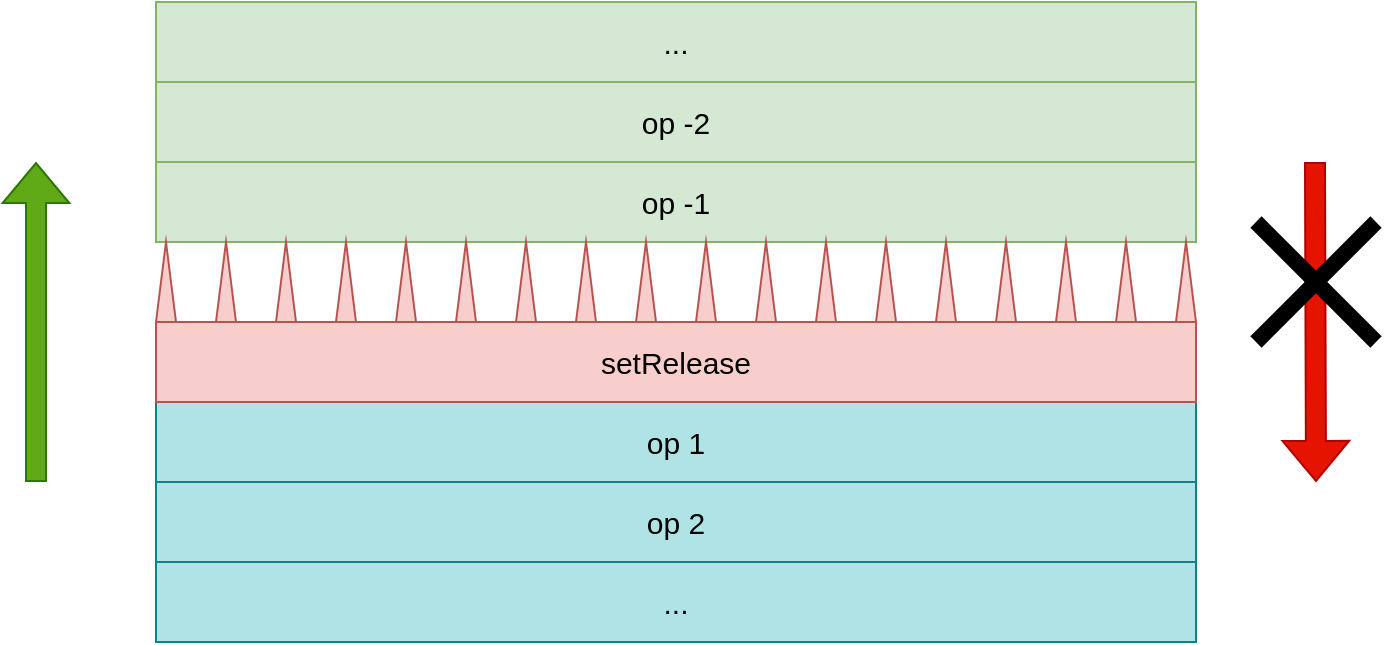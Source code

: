 <mxfile version="27.0.5">
  <diagram name="Page-1" id="RbxCdI34Sj1kPQ7Frh3S">
    <mxGraphModel dx="946" dy="584" grid="1" gridSize="10" guides="1" tooltips="1" connect="1" arrows="1" fold="1" page="1" pageScale="1" pageWidth="850" pageHeight="1100" math="0" shadow="0">
      <root>
        <mxCell id="0" />
        <mxCell id="1" parent="0" />
        <mxCell id="ugGrOQstR5L4s_zac0gk-50" value="op -1" style="rounded=0;whiteSpace=wrap;html=1;fillColor=#d5e8d4;strokeColor=#82b366;fontSize=15;" parent="1" vertex="1">
          <mxGeometry x="180" y="200" width="520" height="40" as="geometry" />
        </mxCell>
        <mxCell id="ugGrOQstR5L4s_zac0gk-53" value="op 1" style="rounded=0;whiteSpace=wrap;html=1;fillColor=#b0e3e6;strokeColor=#0e8088;fontSize=15;" parent="1" vertex="1">
          <mxGeometry x="180" y="320" width="520" height="40" as="geometry" />
        </mxCell>
        <mxCell id="ugGrOQstR5L4s_zac0gk-54" value="op 2" style="rounded=0;whiteSpace=wrap;html=1;fillColor=#b0e3e6;strokeColor=#0e8088;fontSize=15;" parent="1" vertex="1">
          <mxGeometry x="180" y="360" width="520" height="40" as="geometry" />
        </mxCell>
        <mxCell id="ugGrOQstR5L4s_zac0gk-55" value="op -2" style="rounded=0;whiteSpace=wrap;html=1;fillColor=#d5e8d4;strokeColor=#82b366;fontSize=15;" parent="1" vertex="1">
          <mxGeometry x="180" y="160" width="520" height="40" as="geometry" />
        </mxCell>
        <mxCell id="ugGrOQstR5L4s_zac0gk-1" value="setRelease" style="rounded=0;whiteSpace=wrap;html=1;fillColor=#f8cecc;strokeColor=#b85450;fontSize=15;" parent="1" vertex="1">
          <mxGeometry x="180" y="280" width="520" height="40" as="geometry" />
        </mxCell>
        <mxCell id="cBVyUDvvDOi_Fv5vH1XP-2" value="..." style="rounded=0;whiteSpace=wrap;html=1;fillColor=#d5e8d4;strokeColor=#82b366;fontSize=15;" parent="1" vertex="1">
          <mxGeometry x="180" y="120" width="520" height="40" as="geometry" />
        </mxCell>
        <mxCell id="cBVyUDvvDOi_Fv5vH1XP-3" value="..." style="rounded=0;whiteSpace=wrap;html=1;fillColor=#b0e3e6;strokeColor=#0e8088;fontSize=15;" parent="1" vertex="1">
          <mxGeometry x="180" y="400" width="520" height="40" as="geometry" />
        </mxCell>
        <mxCell id="cBVyUDvvDOi_Fv5vH1XP-26" value="" style="shape=flexArrow;endArrow=classic;html=1;rounded=0;endWidth=22.381;endSize=6.348;fillColor=#60a917;strokeColor=#2D7600;" parent="1" edge="1">
          <mxGeometry width="50" height="50" relative="1" as="geometry">
            <mxPoint x="120" y="360" as="sourcePoint" />
            <mxPoint x="120" y="200" as="targetPoint" />
          </mxGeometry>
        </mxCell>
        <mxCell id="cBVyUDvvDOi_Fv5vH1XP-27" value="" style="shape=flexArrow;endArrow=classic;html=1;rounded=0;endWidth=22.381;endSize=6.348;fillColor=#e51400;strokeColor=#B20000;" parent="1" edge="1">
          <mxGeometry width="50" height="50" relative="1" as="geometry">
            <mxPoint x="759.5" y="200" as="sourcePoint" />
            <mxPoint x="760" y="360" as="targetPoint" />
          </mxGeometry>
        </mxCell>
        <mxCell id="cBVyUDvvDOi_Fv5vH1XP-28" value="" style="shape=umlDestroy;whiteSpace=wrap;html=1;strokeWidth=8;targetShapes=umlLifeline;" parent="1" vertex="1">
          <mxGeometry x="730" y="230" width="60" height="60" as="geometry" />
        </mxCell>
        <mxCell id="xL4sPGeLYEzxOQpLDoR8-1" value="" style="group;rotation=-180;" vertex="1" connectable="0" parent="1">
          <mxGeometry x="180" y="240" width="520" height="40" as="geometry" />
        </mxCell>
        <mxCell id="ugGrOQstR5L4s_zac0gk-2" value="" style="triangle;whiteSpace=wrap;html=1;direction=south;fillColor=#f8cecc;strokeColor=#b85450;rotation=-180;" parent="xL4sPGeLYEzxOQpLDoR8-1" vertex="1">
          <mxGeometry x="510" width="10" height="40" as="geometry" />
        </mxCell>
        <mxCell id="cBVyUDvvDOi_Fv5vH1XP-8" value="" style="triangle;whiteSpace=wrap;html=1;direction=south;fillColor=#f8cecc;strokeColor=#b85450;rotation=-180;" parent="xL4sPGeLYEzxOQpLDoR8-1" vertex="1">
          <mxGeometry x="480" width="10" height="40" as="geometry" />
        </mxCell>
        <mxCell id="cBVyUDvvDOi_Fv5vH1XP-10" value="" style="triangle;whiteSpace=wrap;html=1;direction=south;fillColor=#f8cecc;strokeColor=#b85450;rotation=-180;" parent="xL4sPGeLYEzxOQpLDoR8-1" vertex="1">
          <mxGeometry x="450" width="10" height="40" as="geometry" />
        </mxCell>
        <mxCell id="cBVyUDvvDOi_Fv5vH1XP-11" value="" style="triangle;whiteSpace=wrap;html=1;direction=south;fillColor=#f8cecc;strokeColor=#b85450;rotation=-180;" parent="xL4sPGeLYEzxOQpLDoR8-1" vertex="1">
          <mxGeometry x="420" width="10" height="40" as="geometry" />
        </mxCell>
        <mxCell id="cBVyUDvvDOi_Fv5vH1XP-12" value="" style="triangle;whiteSpace=wrap;html=1;direction=south;fillColor=#f8cecc;strokeColor=#b85450;rotation=-180;" parent="xL4sPGeLYEzxOQpLDoR8-1" vertex="1">
          <mxGeometry x="390" width="10" height="40" as="geometry" />
        </mxCell>
        <mxCell id="cBVyUDvvDOi_Fv5vH1XP-13" value="" style="triangle;whiteSpace=wrap;html=1;direction=south;fillColor=#f8cecc;strokeColor=#b85450;rotation=-180;" parent="xL4sPGeLYEzxOQpLDoR8-1" vertex="1">
          <mxGeometry x="360" width="10" height="40" as="geometry" />
        </mxCell>
        <mxCell id="cBVyUDvvDOi_Fv5vH1XP-14" value="" style="triangle;whiteSpace=wrap;html=1;direction=south;fillColor=#f8cecc;strokeColor=#b85450;rotation=-180;" parent="xL4sPGeLYEzxOQpLDoR8-1" vertex="1">
          <mxGeometry x="330" width="10" height="40" as="geometry" />
        </mxCell>
        <mxCell id="cBVyUDvvDOi_Fv5vH1XP-15" value="" style="triangle;whiteSpace=wrap;html=1;direction=south;fillColor=#f8cecc;strokeColor=#b85450;rotation=-180;" parent="xL4sPGeLYEzxOQpLDoR8-1" vertex="1">
          <mxGeometry x="300" width="10" height="40" as="geometry" />
        </mxCell>
        <mxCell id="cBVyUDvvDOi_Fv5vH1XP-16" value="" style="triangle;whiteSpace=wrap;html=1;direction=south;fillColor=#f8cecc;strokeColor=#b85450;rotation=-180;" parent="xL4sPGeLYEzxOQpLDoR8-1" vertex="1">
          <mxGeometry x="270" width="10" height="40" as="geometry" />
        </mxCell>
        <mxCell id="cBVyUDvvDOi_Fv5vH1XP-17" value="" style="triangle;whiteSpace=wrap;html=1;direction=south;fillColor=#f8cecc;strokeColor=#b85450;rotation=-180;" parent="xL4sPGeLYEzxOQpLDoR8-1" vertex="1">
          <mxGeometry x="240" width="10" height="40" as="geometry" />
        </mxCell>
        <mxCell id="cBVyUDvvDOi_Fv5vH1XP-18" value="" style="triangle;whiteSpace=wrap;html=1;direction=south;fillColor=#f8cecc;strokeColor=#b85450;rotation=-180;" parent="xL4sPGeLYEzxOQpLDoR8-1" vertex="1">
          <mxGeometry x="210" width="10" height="40" as="geometry" />
        </mxCell>
        <mxCell id="cBVyUDvvDOi_Fv5vH1XP-19" value="" style="triangle;whiteSpace=wrap;html=1;direction=south;fillColor=#f8cecc;strokeColor=#b85450;rotation=-180;" parent="xL4sPGeLYEzxOQpLDoR8-1" vertex="1">
          <mxGeometry x="180" width="10" height="40" as="geometry" />
        </mxCell>
        <mxCell id="cBVyUDvvDOi_Fv5vH1XP-20" value="" style="triangle;whiteSpace=wrap;html=1;direction=south;fillColor=#f8cecc;strokeColor=#b85450;rotation=-180;" parent="xL4sPGeLYEzxOQpLDoR8-1" vertex="1">
          <mxGeometry x="150" width="10" height="40" as="geometry" />
        </mxCell>
        <mxCell id="cBVyUDvvDOi_Fv5vH1XP-21" value="" style="triangle;whiteSpace=wrap;html=1;direction=south;fillColor=#f8cecc;strokeColor=#b85450;rotation=-180;" parent="xL4sPGeLYEzxOQpLDoR8-1" vertex="1">
          <mxGeometry x="120" width="10" height="40" as="geometry" />
        </mxCell>
        <mxCell id="cBVyUDvvDOi_Fv5vH1XP-22" value="" style="triangle;whiteSpace=wrap;html=1;direction=south;fillColor=#f8cecc;strokeColor=#b85450;rotation=-180;" parent="xL4sPGeLYEzxOQpLDoR8-1" vertex="1">
          <mxGeometry x="90" width="10" height="40" as="geometry" />
        </mxCell>
        <mxCell id="cBVyUDvvDOi_Fv5vH1XP-23" value="" style="triangle;whiteSpace=wrap;html=1;direction=south;fillColor=#f8cecc;strokeColor=#b85450;rotation=-180;" parent="xL4sPGeLYEzxOQpLDoR8-1" vertex="1">
          <mxGeometry x="60" width="10" height="40" as="geometry" />
        </mxCell>
        <mxCell id="cBVyUDvvDOi_Fv5vH1XP-24" value="" style="triangle;whiteSpace=wrap;html=1;direction=south;fillColor=#f8cecc;strokeColor=#b85450;rotation=-180;" parent="xL4sPGeLYEzxOQpLDoR8-1" vertex="1">
          <mxGeometry x="30" width="10" height="40" as="geometry" />
        </mxCell>
        <mxCell id="cBVyUDvvDOi_Fv5vH1XP-25" value="" style="triangle;whiteSpace=wrap;html=1;direction=south;fillColor=#f8cecc;strokeColor=#b85450;rotation=-180;" parent="xL4sPGeLYEzxOQpLDoR8-1" vertex="1">
          <mxGeometry width="10" height="40" as="geometry" />
        </mxCell>
      </root>
    </mxGraphModel>
  </diagram>
</mxfile>
